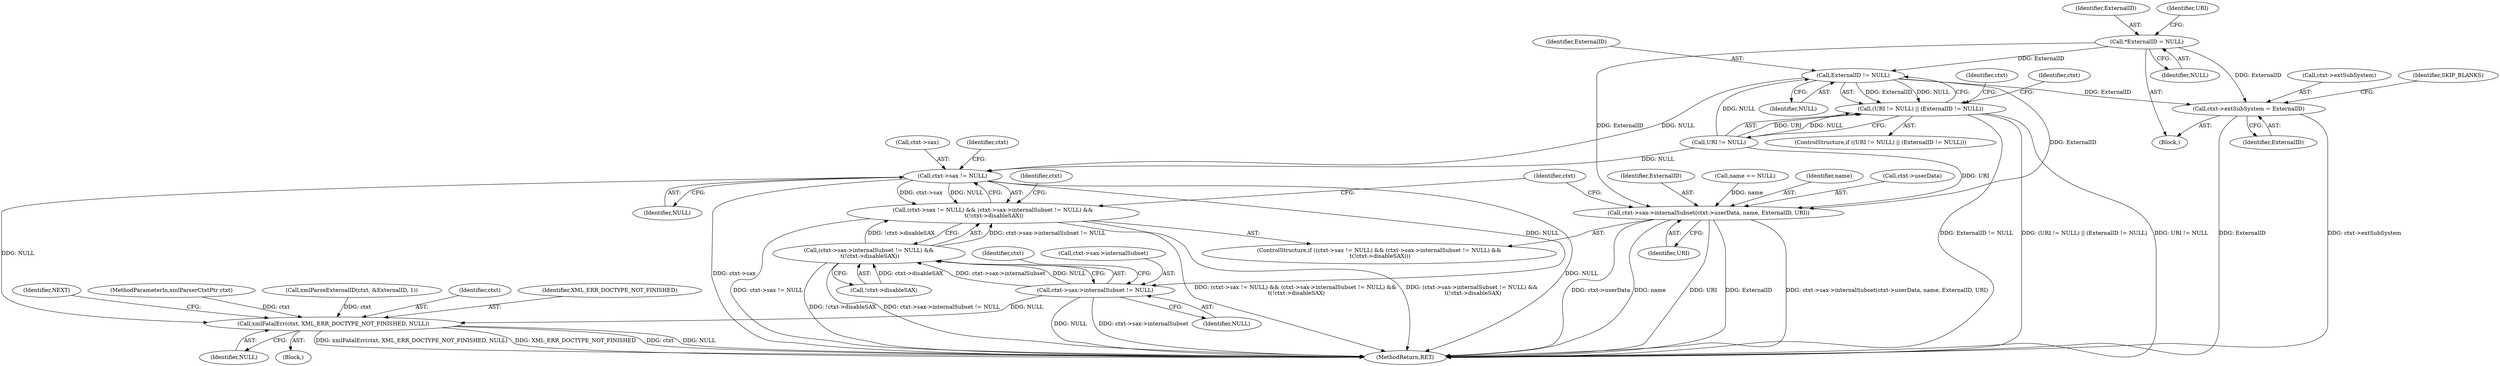 digraph "0_Chrome_d0947db40187f4708c58e64cbd6013faf9eddeed_11@pointer" {
"1000114" [label="(Call,*ExternalID = NULL)"];
"1000155" [label="(Call,ExternalID != NULL)"];
"1000151" [label="(Call,(URI != NULL) || (ExternalID != NULL))"];
"1000169" [label="(Call,ctxt->extSubSystem = ExternalID)"];
"1000177" [label="(Call,ctxt->sax != NULL)"];
"1000176" [label="(Call,(ctxt->sax != NULL) && (ctxt->sax->internalSubset != NULL) &&\n \t(!ctxt->disableSAX))"];
"1000183" [label="(Call,ctxt->sax->internalSubset != NULL)"];
"1000182" [label="(Call,(ctxt->sax->internalSubset != NULL) &&\n \t(!ctxt->disableSAX))"];
"1000218" [label="(Call,xmlFatalErr(ctxt, XML_ERR_DOCTYPE_NOT_FINISHED, NULL))"];
"1000194" [label="(Call,ctxt->sax->internalSubset(ctxt->userData, name, ExternalID, URI))"];
"1000183" [label="(Call,ctxt->sax->internalSubset != NULL)"];
"1000145" [label="(Call,xmlParseExternalID(ctxt, &ExternalID, 1))"];
"1000173" [label="(Identifier,ExternalID)"];
"1000169" [label="(Call,ctxt->extSubSystem = ExternalID)"];
"1000223" [label="(MethodReturn,RET)"];
"1000221" [label="(Identifier,NULL)"];
"1000151" [label="(Call,(URI != NULL) || (ExternalID != NULL))"];
"1000219" [label="(Identifier,ctxt)"];
"1000189" [label="(Identifier,NULL)"];
"1000155" [label="(Call,ExternalID != NULL)"];
"1000175" [label="(ControlStructure,if ((ctxt->sax != NULL) && (ctxt->sax->internalSubset != NULL) &&\n \t(!ctxt->disableSAX)))"];
"1000150" [label="(ControlStructure,if ((URI != NULL) || (ExternalID != NULL)))"];
"1000152" [label="(Call,URI != NULL)"];
"1000156" [label="(Identifier,ExternalID)"];
"1000174" [label="(Identifier,SKIP_BLANKS)"];
"1000194" [label="(Call,ctxt->sax->internalSubset(ctxt->userData, name, ExternalID, URI))"];
"1000198" [label="(Identifier,name)"];
"1000115" [label="(Identifier,ExternalID)"];
"1000220" [label="(Identifier,XML_ERR_DOCTYPE_NOT_FINISHED)"];
"1000190" [label="(Call,!ctxt->disableSAX)"];
"1000195" [label="(Call,ctxt->userData)"];
"1000176" [label="(Call,(ctxt->sax != NULL) && (ctxt->sax->internalSubset != NULL) &&\n \t(!ctxt->disableSAX))"];
"1000181" [label="(Identifier,NULL)"];
"1000166" [label="(Identifier,ctxt)"];
"1000217" [label="(Block,)"];
"1000222" [label="(Identifier,NEXT)"];
"1000114" [label="(Call,*ExternalID = NULL)"];
"1000196" [label="(Identifier,ctxt)"];
"1000200" [label="(Identifier,URI)"];
"1000177" [label="(Call,ctxt->sax != NULL)"];
"1000157" [label="(Identifier,NULL)"];
"1000192" [label="(Identifier,ctxt)"];
"1000218" [label="(Call,xmlFatalErr(ctxt, XML_ERR_DOCTYPE_NOT_FINISHED, NULL))"];
"1000170" [label="(Call,ctxt->extSubSystem)"];
"1000186" [label="(Identifier,ctxt)"];
"1000119" [label="(Identifier,URI)"];
"1000178" [label="(Call,ctxt->sax)"];
"1000116" [label="(Identifier,NULL)"];
"1000108" [label="(Block,)"];
"1000161" [label="(Identifier,ctxt)"];
"1000107" [label="(MethodParameterIn,xmlParserCtxtPtr ctxt)"];
"1000199" [label="(Identifier,ExternalID)"];
"1000129" [label="(Call,name == NULL)"];
"1000204" [label="(Identifier,ctxt)"];
"1000182" [label="(Call,(ctxt->sax->internalSubset != NULL) &&\n \t(!ctxt->disableSAX))"];
"1000184" [label="(Call,ctxt->sax->internalSubset)"];
"1000114" -> "1000108"  [label="AST: "];
"1000114" -> "1000116"  [label="CFG: "];
"1000115" -> "1000114"  [label="AST: "];
"1000116" -> "1000114"  [label="AST: "];
"1000119" -> "1000114"  [label="CFG: "];
"1000114" -> "1000155"  [label="DDG: ExternalID"];
"1000114" -> "1000169"  [label="DDG: ExternalID"];
"1000114" -> "1000194"  [label="DDG: ExternalID"];
"1000155" -> "1000151"  [label="AST: "];
"1000155" -> "1000157"  [label="CFG: "];
"1000156" -> "1000155"  [label="AST: "];
"1000157" -> "1000155"  [label="AST: "];
"1000151" -> "1000155"  [label="CFG: "];
"1000155" -> "1000151"  [label="DDG: ExternalID"];
"1000155" -> "1000151"  [label="DDG: NULL"];
"1000152" -> "1000155"  [label="DDG: NULL"];
"1000155" -> "1000169"  [label="DDG: ExternalID"];
"1000155" -> "1000177"  [label="DDG: NULL"];
"1000155" -> "1000194"  [label="DDG: ExternalID"];
"1000151" -> "1000150"  [label="AST: "];
"1000151" -> "1000152"  [label="CFG: "];
"1000152" -> "1000151"  [label="AST: "];
"1000161" -> "1000151"  [label="CFG: "];
"1000166" -> "1000151"  [label="CFG: "];
"1000151" -> "1000223"  [label="DDG: (URI != NULL) || (ExternalID != NULL)"];
"1000151" -> "1000223"  [label="DDG: URI != NULL"];
"1000151" -> "1000223"  [label="DDG: ExternalID != NULL"];
"1000152" -> "1000151"  [label="DDG: URI"];
"1000152" -> "1000151"  [label="DDG: NULL"];
"1000169" -> "1000108"  [label="AST: "];
"1000169" -> "1000173"  [label="CFG: "];
"1000170" -> "1000169"  [label="AST: "];
"1000173" -> "1000169"  [label="AST: "];
"1000174" -> "1000169"  [label="CFG: "];
"1000169" -> "1000223"  [label="DDG: ExternalID"];
"1000169" -> "1000223"  [label="DDG: ctxt->extSubSystem"];
"1000177" -> "1000176"  [label="AST: "];
"1000177" -> "1000181"  [label="CFG: "];
"1000178" -> "1000177"  [label="AST: "];
"1000181" -> "1000177"  [label="AST: "];
"1000186" -> "1000177"  [label="CFG: "];
"1000176" -> "1000177"  [label="CFG: "];
"1000177" -> "1000223"  [label="DDG: NULL"];
"1000177" -> "1000223"  [label="DDG: ctxt->sax"];
"1000177" -> "1000176"  [label="DDG: ctxt->sax"];
"1000177" -> "1000176"  [label="DDG: NULL"];
"1000152" -> "1000177"  [label="DDG: NULL"];
"1000177" -> "1000183"  [label="DDG: NULL"];
"1000177" -> "1000218"  [label="DDG: NULL"];
"1000176" -> "1000175"  [label="AST: "];
"1000176" -> "1000182"  [label="CFG: "];
"1000182" -> "1000176"  [label="AST: "];
"1000196" -> "1000176"  [label="CFG: "];
"1000204" -> "1000176"  [label="CFG: "];
"1000176" -> "1000223"  [label="DDG: (ctxt->sax != NULL) && (ctxt->sax->internalSubset != NULL) &&\n \t(!ctxt->disableSAX)"];
"1000176" -> "1000223"  [label="DDG: (ctxt->sax->internalSubset != NULL) &&\n \t(!ctxt->disableSAX)"];
"1000176" -> "1000223"  [label="DDG: ctxt->sax != NULL"];
"1000182" -> "1000176"  [label="DDG: ctxt->sax->internalSubset != NULL"];
"1000182" -> "1000176"  [label="DDG: !ctxt->disableSAX"];
"1000183" -> "1000182"  [label="AST: "];
"1000183" -> "1000189"  [label="CFG: "];
"1000184" -> "1000183"  [label="AST: "];
"1000189" -> "1000183"  [label="AST: "];
"1000192" -> "1000183"  [label="CFG: "];
"1000182" -> "1000183"  [label="CFG: "];
"1000183" -> "1000223"  [label="DDG: NULL"];
"1000183" -> "1000223"  [label="DDG: ctxt->sax->internalSubset"];
"1000183" -> "1000182"  [label="DDG: ctxt->sax->internalSubset"];
"1000183" -> "1000182"  [label="DDG: NULL"];
"1000183" -> "1000218"  [label="DDG: NULL"];
"1000182" -> "1000190"  [label="CFG: "];
"1000190" -> "1000182"  [label="AST: "];
"1000182" -> "1000223"  [label="DDG: !ctxt->disableSAX"];
"1000182" -> "1000223"  [label="DDG: ctxt->sax->internalSubset != NULL"];
"1000190" -> "1000182"  [label="DDG: ctxt->disableSAX"];
"1000218" -> "1000217"  [label="AST: "];
"1000218" -> "1000221"  [label="CFG: "];
"1000219" -> "1000218"  [label="AST: "];
"1000220" -> "1000218"  [label="AST: "];
"1000221" -> "1000218"  [label="AST: "];
"1000222" -> "1000218"  [label="CFG: "];
"1000218" -> "1000223"  [label="DDG: ctxt"];
"1000218" -> "1000223"  [label="DDG: NULL"];
"1000218" -> "1000223"  [label="DDG: xmlFatalErr(ctxt, XML_ERR_DOCTYPE_NOT_FINISHED, NULL)"];
"1000218" -> "1000223"  [label="DDG: XML_ERR_DOCTYPE_NOT_FINISHED"];
"1000145" -> "1000218"  [label="DDG: ctxt"];
"1000107" -> "1000218"  [label="DDG: ctxt"];
"1000194" -> "1000175"  [label="AST: "];
"1000194" -> "1000200"  [label="CFG: "];
"1000195" -> "1000194"  [label="AST: "];
"1000198" -> "1000194"  [label="AST: "];
"1000199" -> "1000194"  [label="AST: "];
"1000200" -> "1000194"  [label="AST: "];
"1000204" -> "1000194"  [label="CFG: "];
"1000194" -> "1000223"  [label="DDG: URI"];
"1000194" -> "1000223"  [label="DDG: ExternalID"];
"1000194" -> "1000223"  [label="DDG: ctxt->sax->internalSubset(ctxt->userData, name, ExternalID, URI)"];
"1000194" -> "1000223"  [label="DDG: ctxt->userData"];
"1000194" -> "1000223"  [label="DDG: name"];
"1000129" -> "1000194"  [label="DDG: name"];
"1000152" -> "1000194"  [label="DDG: URI"];
}

